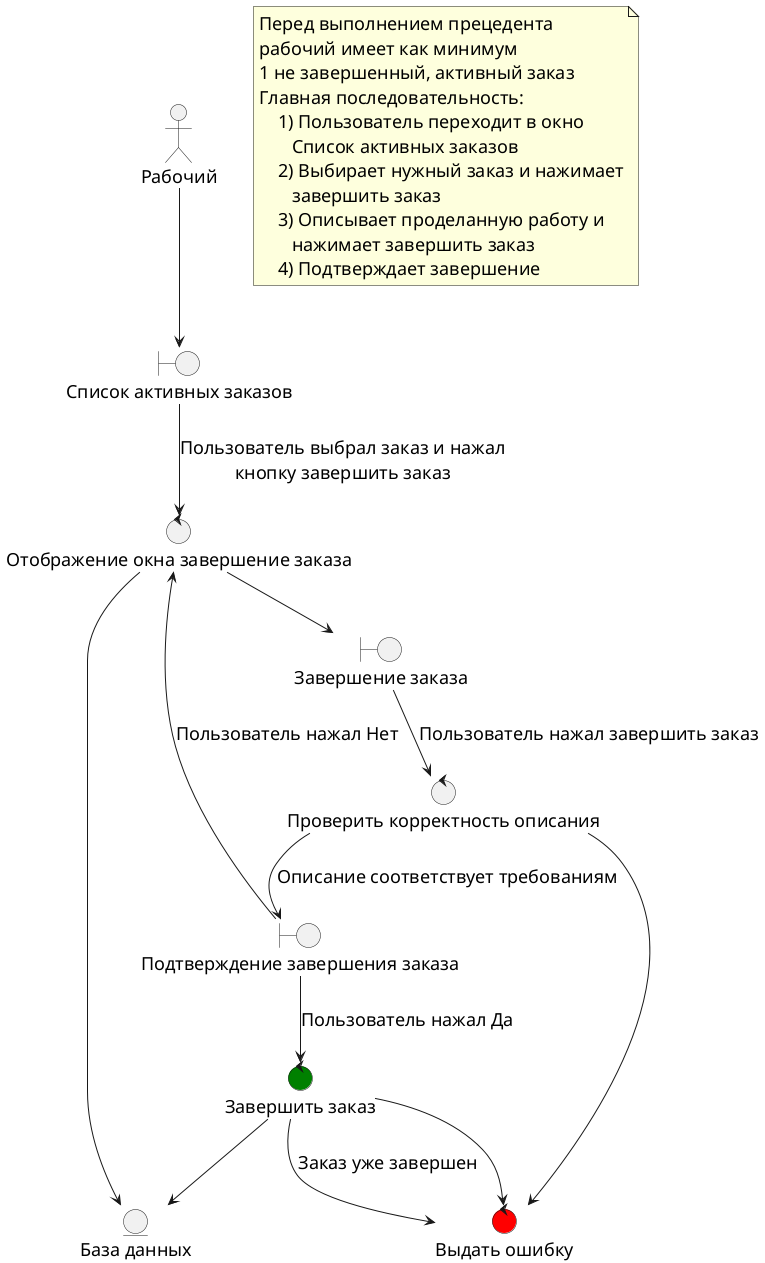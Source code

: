 @startuml complete_order_case

skinparam defaultFontSize 18

actor Рабочий as worker

entity "База данных" as db

boundary "Завершение заказа" as close_order_screen
boundary "Список активных заказов" as active_orders_screen
boundary "Подтверждение завершения заказа" as confirm_close_order_screen

control "Отображение окна завершение заказа" as show_close_order_screen
control "Выдать ошибку" as show_error #red
control "Проверить корректность описания" as check_description
control "Завершить заказ" as close_order #green

active_orders_screen --> show_close_order_screen : "Пользователь выбрал заказ и нажал\nкнопку завершить заказ"
show_close_order_screen --> close_order_screen
close_order --> show_error : "Заказ уже завершен"
close_order_screen --> check_description : "Пользователь нажал завершить заказ"
check_description --> confirm_close_order_screen : "Описание соответствует требованиям"
confirm_close_order_screen --> close_order : "Пользователь нажал Да"
check_description --> show_error
confirm_close_order_screen --> show_close_order_screen : "Пользователь нажал Нет"
close_order --> show_error

worker --> active_orders_screen

close_order --> db
show_close_order_screen --> db

note as scenario
Перед выполнением прецедента
рабочий имеет как минимум
1 не завершенный, активный заказ
Главная последовательность:
    1) Пользователь переходит в окно
       Список активных заказов
    2) Выбирает нужный заказ и нажимает
       завершить заказ
    3) Описывает проделанную работу и
       нажимает завершить заказ
    4) Подтверждает завершение
end note


@enduml 